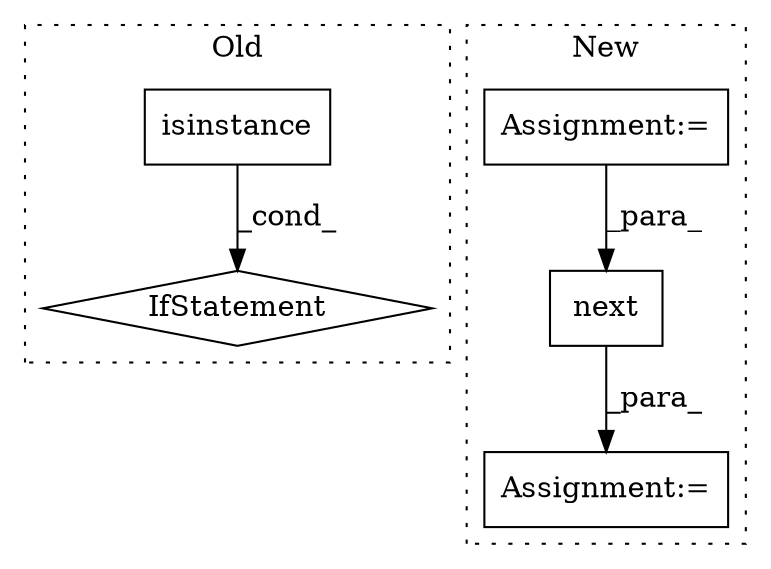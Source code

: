digraph G {
subgraph cluster0 {
1 [label="isinstance" a="32" s="19497,19526" l="11,1" shape="box"];
3 [label="IfStatement" a="25" s="19493,19527" l="4,2" shape="diamond"];
label = "Old";
style="dotted";
}
subgraph cluster1 {
2 [label="next" a="32" s="19903,19913" l="5,1" shape="box"];
4 [label="Assignment:=" a="7" s="19885" l="1" shape="box"];
5 [label="Assignment:=" a="7" s="19866" l="5" shape="box"];
label = "New";
style="dotted";
}
1 -> 3 [label="_cond_"];
2 -> 4 [label="_para_"];
5 -> 2 [label="_para_"];
}